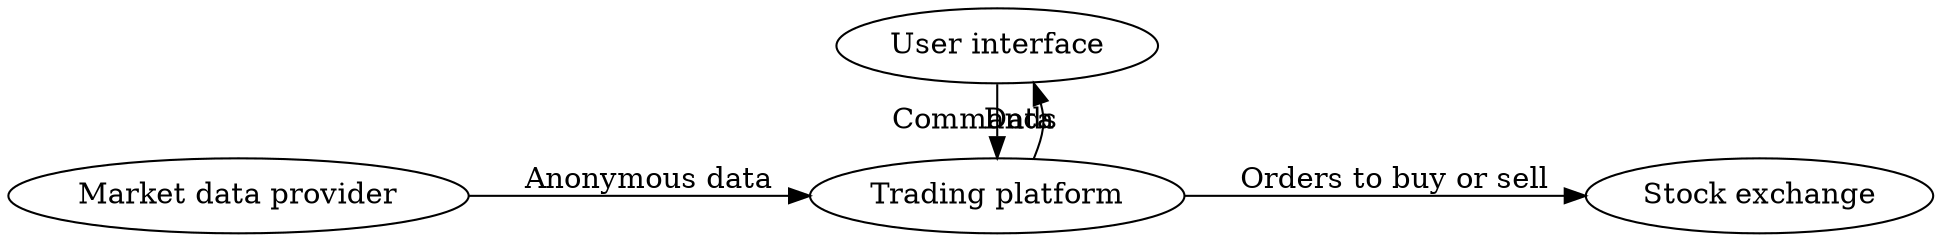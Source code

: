digraph trading_platform {

	rankdir=LR

	"Market data provider" -> "Trading platform" [ label = "  Anonymous data" ]
	"Trading platform" -> "Stock exchange" [ label = "  Orders to buy or sell" ]

	"Trading platform" -> "User interface" [ label = "Data" ]
	"User interface" -> "Trading platform" [ label = "Commands" ]

	{
		rank=same; "Trading platform";"User interface";
	}
}

